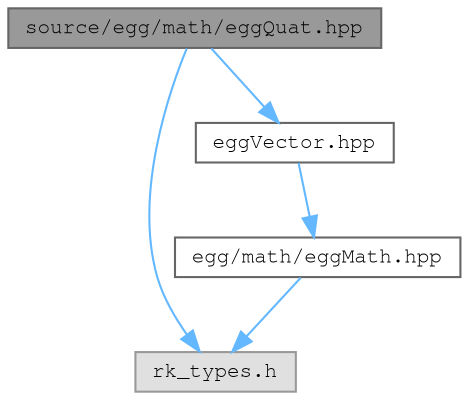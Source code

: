 digraph "source/egg/math/eggQuat.hpp"
{
 // LATEX_PDF_SIZE
  bgcolor="transparent";
  edge [fontname=FreeMono,fontsize=10,labelfontname=FreeMono,labelfontsize=10];
  node [fontname=FreeMono,fontsize=10,shape=box,height=0.2,width=0.4];
  Node1 [label="source/egg/math/eggQuat.hpp",height=0.2,width=0.4,color="gray40", fillcolor="grey60", style="filled", fontcolor="black",tooltip="TODO."];
  Node1 -> Node2 [color="steelblue1",style="solid"];
  Node2 [label="rk_types.h",height=0.2,width=0.4,color="grey60", fillcolor="#E0E0E0", style="filled",tooltip=" "];
  Node1 -> Node3 [color="steelblue1",style="solid"];
  Node3 [label="eggVector.hpp",height=0.2,width=0.4,color="grey40", fillcolor="white", style="filled",URL="$egg_vector_8hpp.html",tooltip="TODO."];
  Node3 -> Node4 [color="steelblue1",style="solid"];
  Node4 [label="egg/math/eggMath.hpp",height=0.2,width=0.4,color="grey40", fillcolor="white", style="filled",URL="$egg_math_8hpp.html",tooltip="Provides a compile-time generic interface for performing basic math operations on a certain type."];
  Node4 -> Node2 [color="steelblue1",style="solid"];
}

